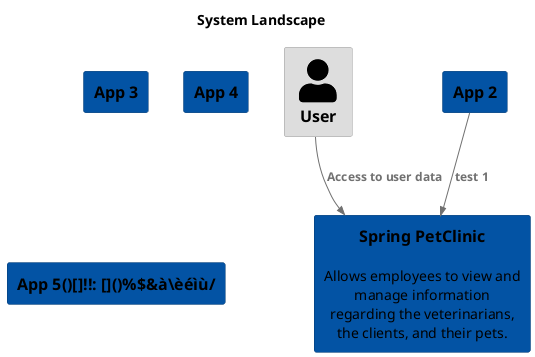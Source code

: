 @startuml
set separator none
title System Landscape

top to bottom direction

!include <C4/C4>
!include <C4/C4_Context>

AddElementTag("Software System", $bgColor="#0353a4", $borderColor="#023a72", $fontColor="#000000", $sprite="", $shadowing="", $borderStyle="solid")
AddElementTag("Element", $bgColor="#dddddd", $borderColor="#9a9a9a", $fontColor="#000000", $sprite="", $shadowing="", $borderStyle="solid")

AddRelTag("Relationship", $textColor="#707070", $lineColor="#707070", $lineStyle = "")

Person(User, "User", $descr="", $tags="Element", $link="")
System(App2, "App 2", $descr="", $tags="Software System", $link="")
System(App3, "App 3", $descr="", $tags="Software System", $link="")
System(SpringPetClinic, "Spring PetClinic", $descr="Allows employees to view and manage information regarding the veterinarians, the clients, and their pets.", $tags="Software System", $link="")
System(App4, "App 4", $descr="", $tags="Software System", $link="")
System(App5àèéìù, "App 5()[]!!: []()%$&à\èéìù/", $descr="", $tags="Software System", $link="")

Rel(App2, SpringPetClinic, "test 1", $techn="", $tags="Relationship", $link="")
Rel(User, SpringPetClinic, "Access to user data", $techn="", $tags="Relationship", $link="")

hide stereotypes
@enduml
